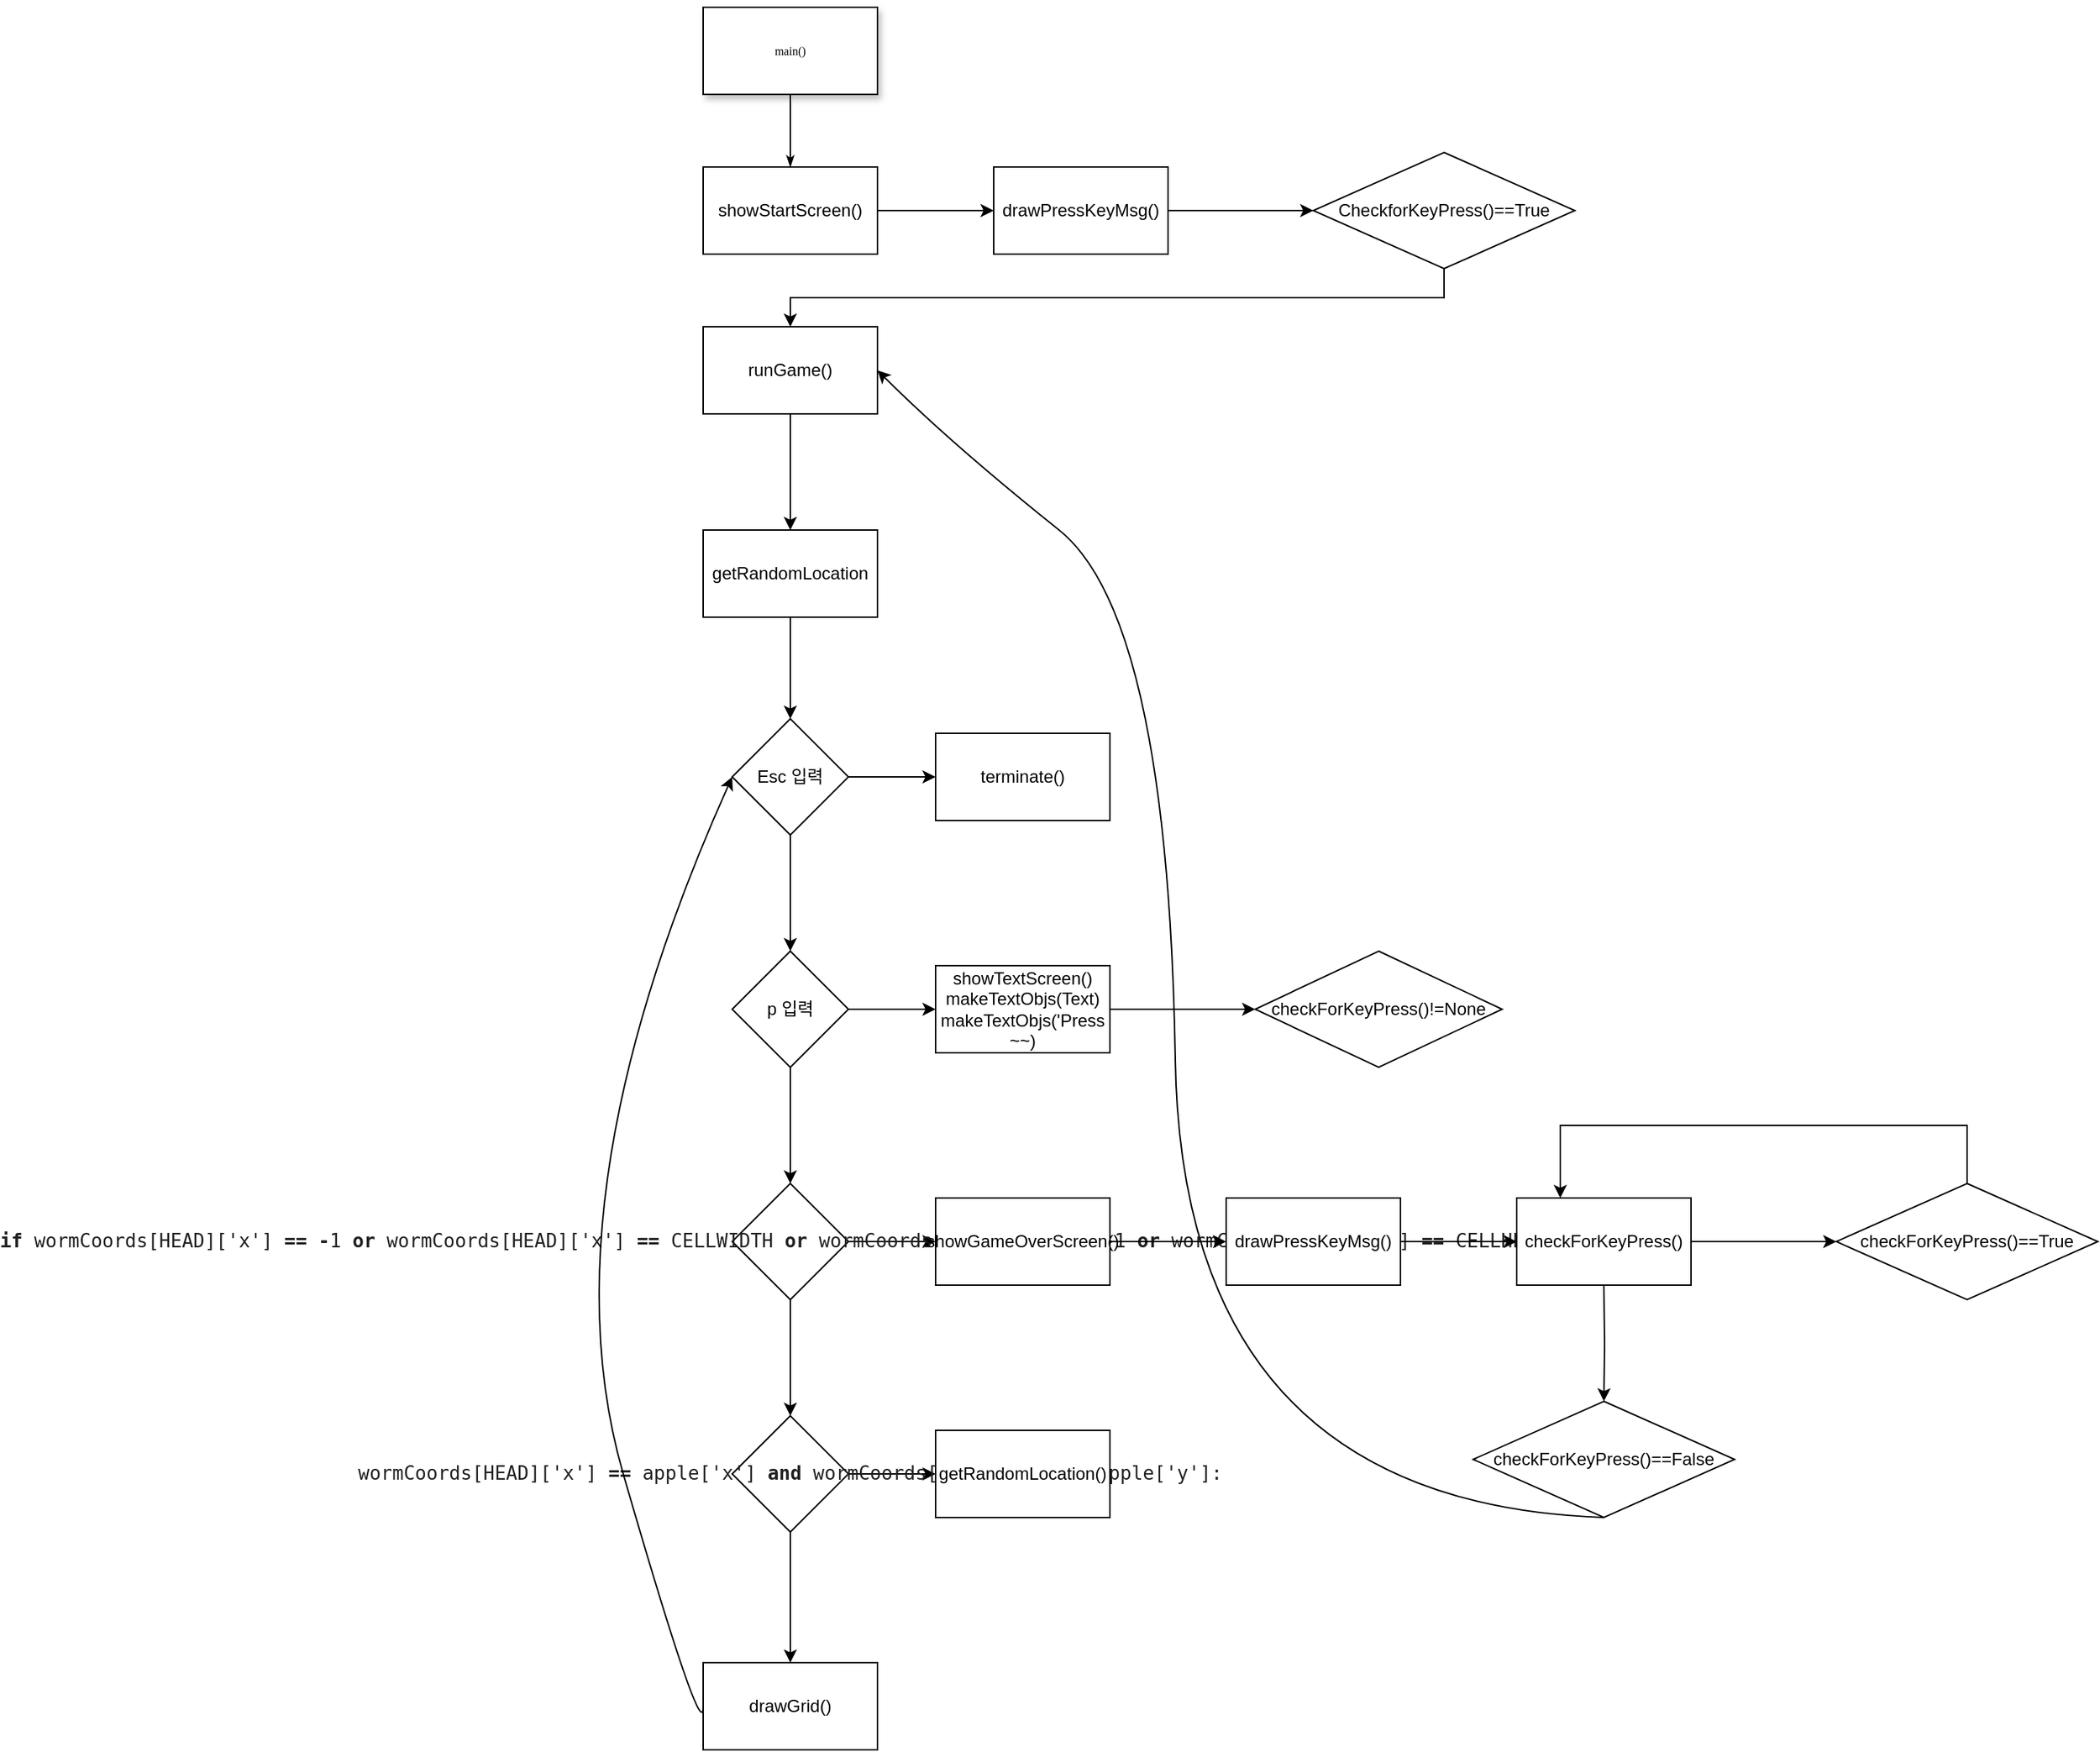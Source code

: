 <mxfile version="18.2.0" type="github">
  <diagram name="Page-1" id="edf60f1a-56cd-e834-aa8a-f176f3a09ee4">
    <mxGraphModel dx="7490" dy="2855" grid="1" gridSize="10" guides="1" tooltips="1" connect="1" arrows="1" fold="1" page="1" pageScale="1" pageWidth="1100" pageHeight="850" background="none" math="0" shadow="0">
      <root>
        <mxCell id="0" />
        <mxCell id="1" parent="0" />
        <mxCell id="60e70716793133e9-32" style="edgeStyle=orthogonalEdgeStyle;rounded=0;html=1;labelBackgroundColor=none;startSize=5;endArrow=classicThin;endFill=1;endSize=5;jettySize=auto;orthogonalLoop=1;strokeWidth=1;fontFamily=Verdana;fontSize=8" parent="1" source="60e70716793133e9-4" edge="1">
          <mxGeometry relative="1" as="geometry">
            <mxPoint x="250" y="220" as="targetPoint" />
          </mxGeometry>
        </mxCell>
        <mxCell id="60e70716793133e9-4" value="main()" style="rounded=0;whiteSpace=wrap;html=1;shadow=1;labelBackgroundColor=none;strokeWidth=1;fontFamily=Verdana;fontSize=8;align=center;" parent="1" vertex="1">
          <mxGeometry x="190" y="110" width="120" height="60" as="geometry" />
        </mxCell>
        <mxCell id="h8E89t3zpJ7iG9NS3GkZ-6" value="" style="edgeStyle=orthogonalEdgeStyle;rounded=0;orthogonalLoop=1;jettySize=auto;html=1;" edge="1" parent="1" source="h8E89t3zpJ7iG9NS3GkZ-4" target="h8E89t3zpJ7iG9NS3GkZ-5">
          <mxGeometry relative="1" as="geometry" />
        </mxCell>
        <mxCell id="h8E89t3zpJ7iG9NS3GkZ-4" value="showStartScreen()" style="whiteSpace=wrap;html=1;rounded=0;sketch=0;" vertex="1" parent="1">
          <mxGeometry x="190" y="220" width="120" height="60" as="geometry" />
        </mxCell>
        <mxCell id="h8E89t3zpJ7iG9NS3GkZ-8" value="" style="edgeStyle=orthogonalEdgeStyle;rounded=0;orthogonalLoop=1;jettySize=auto;html=1;" edge="1" parent="1" source="h8E89t3zpJ7iG9NS3GkZ-5" target="h8E89t3zpJ7iG9NS3GkZ-7">
          <mxGeometry relative="1" as="geometry" />
        </mxCell>
        <mxCell id="h8E89t3zpJ7iG9NS3GkZ-5" value="drawPressKeyMsg()" style="whiteSpace=wrap;html=1;rounded=0;sketch=0;" vertex="1" parent="1">
          <mxGeometry x="390" y="220" width="120" height="60" as="geometry" />
        </mxCell>
        <mxCell id="h8E89t3zpJ7iG9NS3GkZ-10" value="" style="edgeStyle=orthogonalEdgeStyle;rounded=0;orthogonalLoop=1;jettySize=auto;html=1;" edge="1" parent="1" source="h8E89t3zpJ7iG9NS3GkZ-7" target="h8E89t3zpJ7iG9NS3GkZ-9">
          <mxGeometry relative="1" as="geometry">
            <Array as="points">
              <mxPoint x="700" y="310" />
              <mxPoint x="250" y="310" />
            </Array>
          </mxGeometry>
        </mxCell>
        <mxCell id="h8E89t3zpJ7iG9NS3GkZ-7" value="CheckforKeyPress()==True" style="rhombus;whiteSpace=wrap;html=1;rounded=0;sketch=0;" vertex="1" parent="1">
          <mxGeometry x="610" y="210" width="180" height="80" as="geometry" />
        </mxCell>
        <mxCell id="h8E89t3zpJ7iG9NS3GkZ-12" value="" style="edgeStyle=orthogonalEdgeStyle;rounded=0;orthogonalLoop=1;jettySize=auto;html=1;" edge="1" parent="1" source="h8E89t3zpJ7iG9NS3GkZ-9" target="h8E89t3zpJ7iG9NS3GkZ-11">
          <mxGeometry relative="1" as="geometry" />
        </mxCell>
        <mxCell id="h8E89t3zpJ7iG9NS3GkZ-9" value="runGame()" style="whiteSpace=wrap;html=1;rounded=0;sketch=0;" vertex="1" parent="1">
          <mxGeometry x="190" y="330" width="120" height="60" as="geometry" />
        </mxCell>
        <mxCell id="h8E89t3zpJ7iG9NS3GkZ-17" value="" style="edgeStyle=orthogonalEdgeStyle;rounded=0;orthogonalLoop=1;jettySize=auto;html=1;" edge="1" parent="1" source="h8E89t3zpJ7iG9NS3GkZ-11" target="h8E89t3zpJ7iG9NS3GkZ-16">
          <mxGeometry relative="1" as="geometry" />
        </mxCell>
        <mxCell id="h8E89t3zpJ7iG9NS3GkZ-11" value="getRandomLocation" style="whiteSpace=wrap;html=1;rounded=0;sketch=0;" vertex="1" parent="1">
          <mxGeometry x="190" y="470" width="120" height="60" as="geometry" />
        </mxCell>
        <mxCell id="h8E89t3zpJ7iG9NS3GkZ-19" value="" style="edgeStyle=orthogonalEdgeStyle;rounded=0;orthogonalLoop=1;jettySize=auto;html=1;" edge="1" parent="1" source="h8E89t3zpJ7iG9NS3GkZ-16" target="h8E89t3zpJ7iG9NS3GkZ-18">
          <mxGeometry relative="1" as="geometry" />
        </mxCell>
        <mxCell id="h8E89t3zpJ7iG9NS3GkZ-21" value="" style="edgeStyle=orthogonalEdgeStyle;rounded=0;orthogonalLoop=1;jettySize=auto;html=1;" edge="1" parent="1" source="h8E89t3zpJ7iG9NS3GkZ-16" target="h8E89t3zpJ7iG9NS3GkZ-20">
          <mxGeometry relative="1" as="geometry" />
        </mxCell>
        <mxCell id="h8E89t3zpJ7iG9NS3GkZ-16" value="Esc 입력" style="rhombus;whiteSpace=wrap;html=1;rounded=0;sketch=0;" vertex="1" parent="1">
          <mxGeometry x="210" y="600" width="80" height="80" as="geometry" />
        </mxCell>
        <mxCell id="h8E89t3zpJ7iG9NS3GkZ-23" value="" style="edgeStyle=orthogonalEdgeStyle;rounded=0;orthogonalLoop=1;jettySize=auto;html=1;" edge="1" parent="1" source="h8E89t3zpJ7iG9NS3GkZ-18" target="h8E89t3zpJ7iG9NS3GkZ-22">
          <mxGeometry relative="1" as="geometry" />
        </mxCell>
        <mxCell id="h8E89t3zpJ7iG9NS3GkZ-27" value="" style="edgeStyle=orthogonalEdgeStyle;rounded=0;orthogonalLoop=1;jettySize=auto;html=1;" edge="1" parent="1" source="h8E89t3zpJ7iG9NS3GkZ-18" target="h8E89t3zpJ7iG9NS3GkZ-26">
          <mxGeometry relative="1" as="geometry" />
        </mxCell>
        <mxCell id="h8E89t3zpJ7iG9NS3GkZ-18" value="p 입력" style="rhombus;whiteSpace=wrap;html=1;rounded=0;sketch=0;" vertex="1" parent="1">
          <mxGeometry x="210" y="760" width="80" height="80" as="geometry" />
        </mxCell>
        <mxCell id="h8E89t3zpJ7iG9NS3GkZ-20" value="terminate()" style="whiteSpace=wrap;html=1;rounded=0;sketch=0;" vertex="1" parent="1">
          <mxGeometry x="350" y="610" width="120" height="60" as="geometry" />
        </mxCell>
        <mxCell id="h8E89t3zpJ7iG9NS3GkZ-25" value="" style="edgeStyle=orthogonalEdgeStyle;rounded=0;orthogonalLoop=1;jettySize=auto;html=1;" edge="1" parent="1" source="h8E89t3zpJ7iG9NS3GkZ-22" target="h8E89t3zpJ7iG9NS3GkZ-24">
          <mxGeometry relative="1" as="geometry" />
        </mxCell>
        <mxCell id="h8E89t3zpJ7iG9NS3GkZ-22" value="showTextScreen()&lt;br&gt;makeTextObjs(Text)&lt;br&gt;makeTextObjs(&#39;Press ~~)" style="whiteSpace=wrap;html=1;rounded=0;sketch=0;" vertex="1" parent="1">
          <mxGeometry x="350" y="770" width="120" height="60" as="geometry" />
        </mxCell>
        <mxCell id="h8E89t3zpJ7iG9NS3GkZ-24" value="checkForKeyPress()!=None" style="rhombus;whiteSpace=wrap;html=1;rounded=0;sketch=0;" vertex="1" parent="1">
          <mxGeometry x="570" y="760" width="170" height="80" as="geometry" />
        </mxCell>
        <mxCell id="h8E89t3zpJ7iG9NS3GkZ-29" value="" style="edgeStyle=orthogonalEdgeStyle;rounded=0;orthogonalLoop=1;jettySize=auto;html=1;" edge="1" parent="1" source="h8E89t3zpJ7iG9NS3GkZ-26" target="h8E89t3zpJ7iG9NS3GkZ-28">
          <mxGeometry relative="1" as="geometry" />
        </mxCell>
        <mxCell id="h8E89t3zpJ7iG9NS3GkZ-35" value="" style="edgeStyle=orthogonalEdgeStyle;rounded=0;orthogonalLoop=1;jettySize=auto;html=1;" edge="1" parent="1" source="h8E89t3zpJ7iG9NS3GkZ-26" target="h8E89t3zpJ7iG9NS3GkZ-34">
          <mxGeometry relative="1" as="geometry" />
        </mxCell>
        <mxCell id="h8E89t3zpJ7iG9NS3GkZ-26" value="&lt;pre style=&quot;box-sizing: unset; line-height: 16.25px; padding: 0 var(--jp-code-padding); color: rgb(33, 33, 33); font-size: 13px; text-align: start;&quot;&gt;&lt;span style=&quot;box-sizing: unset; color: var(--jp-mirror-editor-keyword-color); font-weight: bold;&quot; class=&quot;k&quot;&gt;if&lt;/span&gt; &lt;span style=&quot;box-sizing: unset;&quot; class=&quot;n&quot;&gt;wormCoords&lt;/span&gt;&lt;span style=&quot;box-sizing: unset; color: var(--jp-mirror-editor-punctuation-color) ;&quot; class=&quot;p&quot;&gt;[&lt;/span&gt;&lt;span style=&quot;box-sizing: unset;&quot; class=&quot;n&quot;&gt;HEAD&lt;/span&gt;&lt;span style=&quot;box-sizing: unset; color: var(--jp-mirror-editor-punctuation-color) ;&quot; class=&quot;p&quot;&gt;][&lt;/span&gt;&lt;span style=&quot;box-sizing: unset; color: var(--jp-mirror-editor-string-color) ;&quot; class=&quot;s1&quot;&gt;&#39;x&#39;&lt;/span&gt;&lt;span style=&quot;box-sizing: unset; color: var(--jp-mirror-editor-punctuation-color) ;&quot; class=&quot;p&quot;&gt;]&lt;/span&gt; &lt;span style=&quot;box-sizing: unset; color: var(--jp-mirror-editor-operator-color); font-weight: bold;&quot; class=&quot;o&quot;&gt;==&lt;/span&gt; &lt;span style=&quot;box-sizing: unset; color: var(--jp-mirror-editor-operator-color); font-weight: bold;&quot; class=&quot;o&quot;&gt;-&lt;/span&gt;&lt;span style=&quot;box-sizing: unset; color: var(--jp-mirror-editor-number-color) ;&quot; class=&quot;mi&quot;&gt;1&lt;/span&gt; &lt;span style=&quot;box-sizing: unset; color: var(--jp-mirror-editor-operator-color); font-weight: bold;&quot; class=&quot;ow&quot;&gt;or&lt;/span&gt; &lt;span style=&quot;box-sizing: unset;&quot; class=&quot;n&quot;&gt;wormCoords&lt;/span&gt;&lt;span style=&quot;box-sizing: unset; color: var(--jp-mirror-editor-punctuation-color) ;&quot; class=&quot;p&quot;&gt;[&lt;/span&gt;&lt;span style=&quot;box-sizing: unset;&quot; class=&quot;n&quot;&gt;HEAD&lt;/span&gt;&lt;span style=&quot;box-sizing: unset; color: var(--jp-mirror-editor-punctuation-color) ;&quot; class=&quot;p&quot;&gt;][&lt;/span&gt;&lt;span style=&quot;box-sizing: unset; color: var(--jp-mirror-editor-string-color) ;&quot; class=&quot;s1&quot;&gt;&#39;x&#39;&lt;/span&gt;&lt;span style=&quot;box-sizing: unset; color: var(--jp-mirror-editor-punctuation-color) ;&quot; class=&quot;p&quot;&gt;]&lt;/span&gt; &lt;span style=&quot;box-sizing: unset; color: var(--jp-mirror-editor-operator-color); font-weight: bold;&quot; class=&quot;o&quot;&gt;==&lt;/span&gt; &lt;span style=&quot;box-sizing: unset;&quot; class=&quot;n&quot;&gt;CELLWIDTH&lt;/span&gt; &lt;span style=&quot;box-sizing: unset; color: var(--jp-mirror-editor-operator-color); font-weight: bold;&quot; class=&quot;ow&quot;&gt;or&lt;/span&gt; &lt;span style=&quot;box-sizing: unset;&quot; class=&quot;n&quot;&gt;wormCoords&lt;/span&gt;&lt;span style=&quot;box-sizing: unset; color: var(--jp-mirror-editor-punctuation-color) ;&quot; class=&quot;p&quot;&gt;[&lt;/span&gt;&lt;span style=&quot;box-sizing: unset;&quot; class=&quot;n&quot;&gt;HEAD&lt;/span&gt;&lt;span style=&quot;box-sizing: unset; color: var(--jp-mirror-editor-punctuation-color) ;&quot; class=&quot;p&quot;&gt;][&lt;/span&gt;&lt;span style=&quot;box-sizing: unset; color: var(--jp-mirror-editor-string-color) ;&quot; class=&quot;s1&quot;&gt;&#39;y&#39;&lt;/span&gt;&lt;span style=&quot;box-sizing: unset; color: var(--jp-mirror-editor-punctuation-color) ;&quot; class=&quot;p&quot;&gt;]&lt;/span&gt; &lt;span style=&quot;box-sizing: unset; color: var(--jp-mirror-editor-operator-color); font-weight: bold;&quot; class=&quot;o&quot;&gt;==&lt;/span&gt; &lt;span style=&quot;box-sizing: unset; color: var(--jp-mirror-editor-operator-color); font-weight: bold;&quot; class=&quot;o&quot;&gt;-&lt;/span&gt;&lt;span style=&quot;box-sizing: unset; color: var(--jp-mirror-editor-number-color) ;&quot; class=&quot;mi&quot;&gt;1&lt;/span&gt; &lt;span style=&quot;box-sizing: unset; color: var(--jp-mirror-editor-operator-color); font-weight: bold;&quot; class=&quot;ow&quot;&gt;or&lt;/span&gt; &lt;span style=&quot;box-sizing: unset;&quot; class=&quot;n&quot;&gt;wormCoords&lt;/span&gt;&lt;span style=&quot;box-sizing: unset; color: var(--jp-mirror-editor-punctuation-color) ;&quot; class=&quot;p&quot;&gt;[&lt;/span&gt;&lt;span style=&quot;box-sizing: unset;&quot; class=&quot;n&quot;&gt;HEAD&lt;/span&gt;&lt;span style=&quot;box-sizing: unset; color: var(--jp-mirror-editor-punctuation-color) ;&quot; class=&quot;p&quot;&gt;][&lt;/span&gt;&lt;span style=&quot;box-sizing: unset; color: var(--jp-mirror-editor-string-color) ;&quot; class=&quot;s1&quot;&gt;&#39;y&#39;&lt;/span&gt;&lt;span style=&quot;box-sizing: unset; color: var(--jp-mirror-editor-punctuation-color) ;&quot; class=&quot;p&quot;&gt;]&lt;/span&gt; &lt;span style=&quot;box-sizing: unset; color: var(--jp-mirror-editor-operator-color); font-weight: bold;&quot; class=&quot;o&quot;&gt;==&lt;/span&gt; &lt;span style=&quot;box-sizing: unset;&quot; class=&quot;n&quot;&gt;CELLHEIGHT&lt;/span&gt;&lt;span style=&quot;box-sizing: unset; color: var(--jp-mirror-editor-punctuation-color) ;&quot; class=&quot;p&quot;&gt;:&lt;/span&gt;&lt;/pre&gt;" style="rhombus;whiteSpace=wrap;html=1;rounded=0;sketch=0;" vertex="1" parent="1">
          <mxGeometry x="210" y="920" width="80" height="80" as="geometry" />
        </mxCell>
        <mxCell id="h8E89t3zpJ7iG9NS3GkZ-31" value="" style="edgeStyle=orthogonalEdgeStyle;rounded=0;orthogonalLoop=1;jettySize=auto;html=1;" edge="1" parent="1" source="h8E89t3zpJ7iG9NS3GkZ-28" target="h8E89t3zpJ7iG9NS3GkZ-30">
          <mxGeometry relative="1" as="geometry" />
        </mxCell>
        <mxCell id="h8E89t3zpJ7iG9NS3GkZ-33" value="" style="edgeStyle=orthogonalEdgeStyle;rounded=0;orthogonalLoop=1;jettySize=auto;html=1;" edge="1" parent="1" source="h8E89t3zpJ7iG9NS3GkZ-28" target="h8E89t3zpJ7iG9NS3GkZ-32">
          <mxGeometry relative="1" as="geometry" />
        </mxCell>
        <mxCell id="h8E89t3zpJ7iG9NS3GkZ-28" value="&lt;pre style=&quot;box-sizing: unset; line-height: 16.25px; padding: 0 var(--jp-code-padding); color: rgb(33, 33, 33); font-size: 13px; text-align: start;&quot;&gt;&lt;span style=&quot;box-sizing: unset;&quot; class=&quot;n&quot;&gt;wormCoords&lt;/span&gt;&lt;span style=&quot;box-sizing: unset; color: var(--jp-mirror-editor-punctuation-color) ;&quot; class=&quot;p&quot;&gt;[&lt;/span&gt;&lt;span style=&quot;box-sizing: unset;&quot; class=&quot;n&quot;&gt;HEAD&lt;/span&gt;&lt;span style=&quot;box-sizing: unset; color: var(--jp-mirror-editor-punctuation-color) ;&quot; class=&quot;p&quot;&gt;][&lt;/span&gt;&lt;span style=&quot;box-sizing: unset; color: var(--jp-mirror-editor-string-color) ;&quot; class=&quot;s1&quot;&gt;&#39;x&#39;&lt;/span&gt;&lt;span style=&quot;box-sizing: unset; color: var(--jp-mirror-editor-punctuation-color) ;&quot; class=&quot;p&quot;&gt;]&lt;/span&gt; &lt;span style=&quot;box-sizing: unset; color: var(--jp-mirror-editor-operator-color); font-weight: bold;&quot; class=&quot;o&quot;&gt;==&lt;/span&gt; &lt;span style=&quot;box-sizing: unset;&quot; class=&quot;n&quot;&gt;apple&lt;/span&gt;&lt;span style=&quot;box-sizing: unset; color: var(--jp-mirror-editor-punctuation-color) ;&quot; class=&quot;p&quot;&gt;[&lt;/span&gt;&lt;span style=&quot;box-sizing: unset; color: var(--jp-mirror-editor-string-color) ;&quot; class=&quot;s1&quot;&gt;&#39;x&#39;&lt;/span&gt;&lt;span style=&quot;box-sizing: unset; color: var(--jp-mirror-editor-punctuation-color) ;&quot; class=&quot;p&quot;&gt;]&lt;/span&gt; &lt;span style=&quot;box-sizing: unset; color: var(--jp-mirror-editor-operator-color); font-weight: bold;&quot; class=&quot;ow&quot;&gt;and&lt;/span&gt; &lt;span style=&quot;box-sizing: unset;&quot; class=&quot;n&quot;&gt;wormCoords&lt;/span&gt;&lt;span style=&quot;box-sizing: unset; color: var(--jp-mirror-editor-punctuation-color) ;&quot; class=&quot;p&quot;&gt;[&lt;/span&gt;&lt;span style=&quot;box-sizing: unset;&quot; class=&quot;n&quot;&gt;HEAD&lt;/span&gt;&lt;span style=&quot;box-sizing: unset; color: var(--jp-mirror-editor-punctuation-color) ;&quot; class=&quot;p&quot;&gt;][&lt;/span&gt;&lt;span style=&quot;box-sizing: unset; color: var(--jp-mirror-editor-string-color) ;&quot; class=&quot;s1&quot;&gt;&#39;y&#39;&lt;/span&gt;&lt;span style=&quot;box-sizing: unset; color: var(--jp-mirror-editor-punctuation-color) ;&quot; class=&quot;p&quot;&gt;]&lt;/span&gt; &lt;span style=&quot;box-sizing: unset; color: var(--jp-mirror-editor-operator-color); font-weight: bold;&quot; class=&quot;o&quot;&gt;==&lt;/span&gt; &lt;span style=&quot;box-sizing: unset;&quot; class=&quot;n&quot;&gt;apple&lt;/span&gt;&lt;span style=&quot;box-sizing: unset; color: var(--jp-mirror-editor-punctuation-color) ;&quot; class=&quot;p&quot;&gt;[&lt;/span&gt;&lt;span style=&quot;box-sizing: unset; color: var(--jp-mirror-editor-string-color) ;&quot; class=&quot;s1&quot;&gt;&#39;y&#39;&lt;/span&gt;&lt;span style=&quot;box-sizing: unset; color: var(--jp-mirror-editor-punctuation-color) ;&quot; class=&quot;p&quot;&gt;]:&lt;/span&gt;&lt;/pre&gt;" style="rhombus;whiteSpace=wrap;html=1;rounded=0;sketch=0;" vertex="1" parent="1">
          <mxGeometry x="210" y="1080" width="80" height="80" as="geometry" />
        </mxCell>
        <mxCell id="h8E89t3zpJ7iG9NS3GkZ-30" value="getRandomLocation()" style="whiteSpace=wrap;html=1;rounded=0;sketch=0;" vertex="1" parent="1">
          <mxGeometry x="350" y="1090" width="120" height="60" as="geometry" />
        </mxCell>
        <mxCell id="h8E89t3zpJ7iG9NS3GkZ-32" value="drawGrid()" style="whiteSpace=wrap;html=1;rounded=0;sketch=0;" vertex="1" parent="1">
          <mxGeometry x="190" y="1250" width="120" height="60" as="geometry" />
        </mxCell>
        <mxCell id="h8E89t3zpJ7iG9NS3GkZ-37" value="" style="edgeStyle=orthogonalEdgeStyle;rounded=0;orthogonalLoop=1;jettySize=auto;html=1;" edge="1" parent="1" source="h8E89t3zpJ7iG9NS3GkZ-34" target="h8E89t3zpJ7iG9NS3GkZ-36">
          <mxGeometry relative="1" as="geometry" />
        </mxCell>
        <mxCell id="h8E89t3zpJ7iG9NS3GkZ-34" value="showGameOverScreen()" style="whiteSpace=wrap;html=1;rounded=0;sketch=0;" vertex="1" parent="1">
          <mxGeometry x="350" y="930" width="120" height="60" as="geometry" />
        </mxCell>
        <mxCell id="h8E89t3zpJ7iG9NS3GkZ-39" value="" style="edgeStyle=orthogonalEdgeStyle;rounded=0;orthogonalLoop=1;jettySize=auto;html=1;" edge="1" parent="1" source="h8E89t3zpJ7iG9NS3GkZ-36" target="h8E89t3zpJ7iG9NS3GkZ-38">
          <mxGeometry relative="1" as="geometry" />
        </mxCell>
        <mxCell id="h8E89t3zpJ7iG9NS3GkZ-36" value="drawPressKeyMsg()" style="whiteSpace=wrap;html=1;rounded=0;sketch=0;" vertex="1" parent="1">
          <mxGeometry x="550" y="930" width="120" height="60" as="geometry" />
        </mxCell>
        <mxCell id="h8E89t3zpJ7iG9NS3GkZ-44" value="" style="edgeStyle=orthogonalEdgeStyle;rounded=0;orthogonalLoop=1;jettySize=auto;html=1;" edge="1" parent="1" source="h8E89t3zpJ7iG9NS3GkZ-38" target="h8E89t3zpJ7iG9NS3GkZ-43">
          <mxGeometry relative="1" as="geometry" />
        </mxCell>
        <mxCell id="h8E89t3zpJ7iG9NS3GkZ-38" value="checkForKeyPress()" style="whiteSpace=wrap;html=1;rounded=0;sketch=0;" vertex="1" parent="1">
          <mxGeometry x="750" y="930" width="120" height="60" as="geometry" />
        </mxCell>
        <mxCell id="h8E89t3zpJ7iG9NS3GkZ-48" value="" style="edgeStyle=orthogonalEdgeStyle;rounded=0;orthogonalLoop=1;jettySize=auto;html=1;" edge="1" parent="1" target="h8E89t3zpJ7iG9NS3GkZ-47">
          <mxGeometry relative="1" as="geometry">
            <mxPoint x="810" y="990" as="sourcePoint" />
          </mxGeometry>
        </mxCell>
        <mxCell id="h8E89t3zpJ7iG9NS3GkZ-43" value="&lt;span style=&quot;&quot;&gt;checkForKeyPress()==True&lt;/span&gt;" style="rhombus;whiteSpace=wrap;html=1;rounded=0;sketch=0;" vertex="1" parent="1">
          <mxGeometry x="970" y="920" width="180" height="80" as="geometry" />
        </mxCell>
        <mxCell id="h8E89t3zpJ7iG9NS3GkZ-47" value="&lt;span style=&quot;&quot;&gt;checkForKeyPress()==False&lt;/span&gt;" style="rhombus;whiteSpace=wrap;html=1;rounded=0;sketch=0;" vertex="1" parent="1">
          <mxGeometry x="720" y="1070" width="180" height="80" as="geometry" />
        </mxCell>
        <mxCell id="h8E89t3zpJ7iG9NS3GkZ-49" value="" style="endArrow=classic;html=1;rounded=0;exitX=0.5;exitY=0;exitDx=0;exitDy=0;entryX=0.25;entryY=0;entryDx=0;entryDy=0;" edge="1" parent="1" source="h8E89t3zpJ7iG9NS3GkZ-43" target="h8E89t3zpJ7iG9NS3GkZ-38">
          <mxGeometry width="50" height="50" relative="1" as="geometry">
            <mxPoint x="1010" y="630" as="sourcePoint" />
            <mxPoint x="1060" y="580" as="targetPoint" />
            <Array as="points">
              <mxPoint x="1060" y="880" />
              <mxPoint x="920" y="880" />
              <mxPoint x="780" y="880" />
            </Array>
          </mxGeometry>
        </mxCell>
        <mxCell id="h8E89t3zpJ7iG9NS3GkZ-54" value="" style="curved=1;endArrow=classic;html=1;rounded=0;entryX=1;entryY=0.5;entryDx=0;entryDy=0;exitX=0.5;exitY=1;exitDx=0;exitDy=0;" edge="1" parent="1" source="h8E89t3zpJ7iG9NS3GkZ-47" target="h8E89t3zpJ7iG9NS3GkZ-9">
          <mxGeometry width="50" height="50" relative="1" as="geometry">
            <mxPoint x="310" y="410" as="sourcePoint" />
            <mxPoint x="360" y="360" as="targetPoint" />
            <Array as="points">
              <mxPoint x="520" y="1140" />
              <mxPoint x="510" y="530" />
              <mxPoint x="360" y="410" />
              <mxPoint x="310" y="360" />
            </Array>
          </mxGeometry>
        </mxCell>
        <mxCell id="h8E89t3zpJ7iG9NS3GkZ-56" value="" style="curved=1;endArrow=classic;html=1;rounded=0;entryX=0;entryY=0.5;entryDx=0;entryDy=0;exitX=0;exitY=0.5;exitDx=0;exitDy=0;" edge="1" parent="1" source="h8E89t3zpJ7iG9NS3GkZ-32" target="h8E89t3zpJ7iG9NS3GkZ-16">
          <mxGeometry width="50" height="50" relative="1" as="geometry">
            <mxPoint x="140" y="1310" as="sourcePoint" />
            <mxPoint x="190" y="1260" as="targetPoint" />
            <Array as="points">
              <mxPoint x="190" y="1310" />
              <mxPoint x="80" y="930" />
            </Array>
          </mxGeometry>
        </mxCell>
      </root>
    </mxGraphModel>
  </diagram>
</mxfile>
